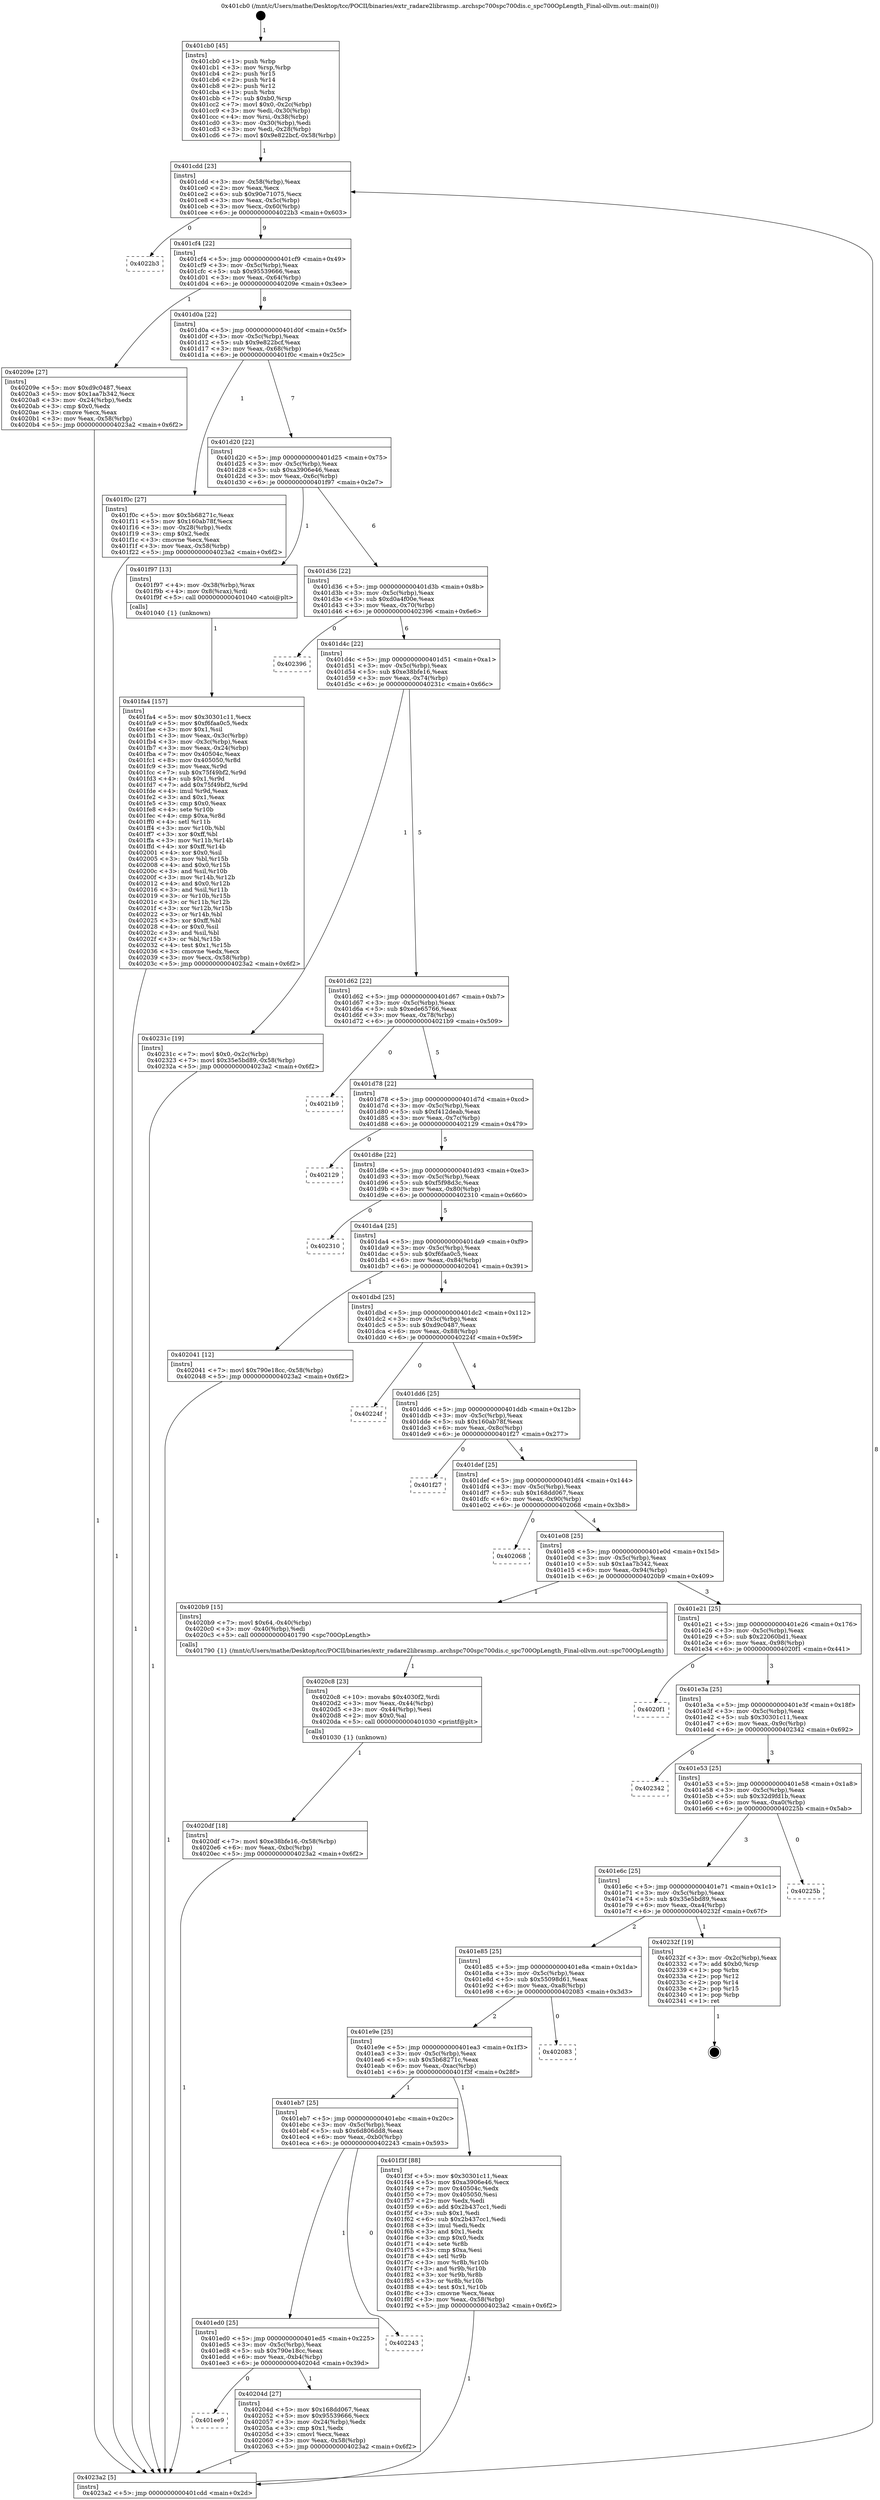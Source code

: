 digraph "0x401cb0" {
  label = "0x401cb0 (/mnt/c/Users/mathe/Desktop/tcc/POCII/binaries/extr_radare2librasmp..archspc700spc700dis.c_spc700OpLength_Final-ollvm.out::main(0))"
  labelloc = "t"
  node[shape=record]

  Entry [label="",width=0.3,height=0.3,shape=circle,fillcolor=black,style=filled]
  "0x401cdd" [label="{
     0x401cdd [23]\l
     | [instrs]\l
     &nbsp;&nbsp;0x401cdd \<+3\>: mov -0x58(%rbp),%eax\l
     &nbsp;&nbsp;0x401ce0 \<+2\>: mov %eax,%ecx\l
     &nbsp;&nbsp;0x401ce2 \<+6\>: sub $0x90e71075,%ecx\l
     &nbsp;&nbsp;0x401ce8 \<+3\>: mov %eax,-0x5c(%rbp)\l
     &nbsp;&nbsp;0x401ceb \<+3\>: mov %ecx,-0x60(%rbp)\l
     &nbsp;&nbsp;0x401cee \<+6\>: je 00000000004022b3 \<main+0x603\>\l
  }"]
  "0x4022b3" [label="{
     0x4022b3\l
  }", style=dashed]
  "0x401cf4" [label="{
     0x401cf4 [22]\l
     | [instrs]\l
     &nbsp;&nbsp;0x401cf4 \<+5\>: jmp 0000000000401cf9 \<main+0x49\>\l
     &nbsp;&nbsp;0x401cf9 \<+3\>: mov -0x5c(%rbp),%eax\l
     &nbsp;&nbsp;0x401cfc \<+5\>: sub $0x95539666,%eax\l
     &nbsp;&nbsp;0x401d01 \<+3\>: mov %eax,-0x64(%rbp)\l
     &nbsp;&nbsp;0x401d04 \<+6\>: je 000000000040209e \<main+0x3ee\>\l
  }"]
  Exit [label="",width=0.3,height=0.3,shape=circle,fillcolor=black,style=filled,peripheries=2]
  "0x40209e" [label="{
     0x40209e [27]\l
     | [instrs]\l
     &nbsp;&nbsp;0x40209e \<+5\>: mov $0xd9c0487,%eax\l
     &nbsp;&nbsp;0x4020a3 \<+5\>: mov $0x1aa7b342,%ecx\l
     &nbsp;&nbsp;0x4020a8 \<+3\>: mov -0x24(%rbp),%edx\l
     &nbsp;&nbsp;0x4020ab \<+3\>: cmp $0x0,%edx\l
     &nbsp;&nbsp;0x4020ae \<+3\>: cmove %ecx,%eax\l
     &nbsp;&nbsp;0x4020b1 \<+3\>: mov %eax,-0x58(%rbp)\l
     &nbsp;&nbsp;0x4020b4 \<+5\>: jmp 00000000004023a2 \<main+0x6f2\>\l
  }"]
  "0x401d0a" [label="{
     0x401d0a [22]\l
     | [instrs]\l
     &nbsp;&nbsp;0x401d0a \<+5\>: jmp 0000000000401d0f \<main+0x5f\>\l
     &nbsp;&nbsp;0x401d0f \<+3\>: mov -0x5c(%rbp),%eax\l
     &nbsp;&nbsp;0x401d12 \<+5\>: sub $0x9e822bcf,%eax\l
     &nbsp;&nbsp;0x401d17 \<+3\>: mov %eax,-0x68(%rbp)\l
     &nbsp;&nbsp;0x401d1a \<+6\>: je 0000000000401f0c \<main+0x25c\>\l
  }"]
  "0x4020df" [label="{
     0x4020df [18]\l
     | [instrs]\l
     &nbsp;&nbsp;0x4020df \<+7\>: movl $0xe38bfe16,-0x58(%rbp)\l
     &nbsp;&nbsp;0x4020e6 \<+6\>: mov %eax,-0xbc(%rbp)\l
     &nbsp;&nbsp;0x4020ec \<+5\>: jmp 00000000004023a2 \<main+0x6f2\>\l
  }"]
  "0x401f0c" [label="{
     0x401f0c [27]\l
     | [instrs]\l
     &nbsp;&nbsp;0x401f0c \<+5\>: mov $0x5b68271c,%eax\l
     &nbsp;&nbsp;0x401f11 \<+5\>: mov $0x160ab78f,%ecx\l
     &nbsp;&nbsp;0x401f16 \<+3\>: mov -0x28(%rbp),%edx\l
     &nbsp;&nbsp;0x401f19 \<+3\>: cmp $0x2,%edx\l
     &nbsp;&nbsp;0x401f1c \<+3\>: cmovne %ecx,%eax\l
     &nbsp;&nbsp;0x401f1f \<+3\>: mov %eax,-0x58(%rbp)\l
     &nbsp;&nbsp;0x401f22 \<+5\>: jmp 00000000004023a2 \<main+0x6f2\>\l
  }"]
  "0x401d20" [label="{
     0x401d20 [22]\l
     | [instrs]\l
     &nbsp;&nbsp;0x401d20 \<+5\>: jmp 0000000000401d25 \<main+0x75\>\l
     &nbsp;&nbsp;0x401d25 \<+3\>: mov -0x5c(%rbp),%eax\l
     &nbsp;&nbsp;0x401d28 \<+5\>: sub $0xa3906e46,%eax\l
     &nbsp;&nbsp;0x401d2d \<+3\>: mov %eax,-0x6c(%rbp)\l
     &nbsp;&nbsp;0x401d30 \<+6\>: je 0000000000401f97 \<main+0x2e7\>\l
  }"]
  "0x4023a2" [label="{
     0x4023a2 [5]\l
     | [instrs]\l
     &nbsp;&nbsp;0x4023a2 \<+5\>: jmp 0000000000401cdd \<main+0x2d\>\l
  }"]
  "0x401cb0" [label="{
     0x401cb0 [45]\l
     | [instrs]\l
     &nbsp;&nbsp;0x401cb0 \<+1\>: push %rbp\l
     &nbsp;&nbsp;0x401cb1 \<+3\>: mov %rsp,%rbp\l
     &nbsp;&nbsp;0x401cb4 \<+2\>: push %r15\l
     &nbsp;&nbsp;0x401cb6 \<+2\>: push %r14\l
     &nbsp;&nbsp;0x401cb8 \<+2\>: push %r12\l
     &nbsp;&nbsp;0x401cba \<+1\>: push %rbx\l
     &nbsp;&nbsp;0x401cbb \<+7\>: sub $0xb0,%rsp\l
     &nbsp;&nbsp;0x401cc2 \<+7\>: movl $0x0,-0x2c(%rbp)\l
     &nbsp;&nbsp;0x401cc9 \<+3\>: mov %edi,-0x30(%rbp)\l
     &nbsp;&nbsp;0x401ccc \<+4\>: mov %rsi,-0x38(%rbp)\l
     &nbsp;&nbsp;0x401cd0 \<+3\>: mov -0x30(%rbp),%edi\l
     &nbsp;&nbsp;0x401cd3 \<+3\>: mov %edi,-0x28(%rbp)\l
     &nbsp;&nbsp;0x401cd6 \<+7\>: movl $0x9e822bcf,-0x58(%rbp)\l
  }"]
  "0x4020c8" [label="{
     0x4020c8 [23]\l
     | [instrs]\l
     &nbsp;&nbsp;0x4020c8 \<+10\>: movabs $0x4030f2,%rdi\l
     &nbsp;&nbsp;0x4020d2 \<+3\>: mov %eax,-0x44(%rbp)\l
     &nbsp;&nbsp;0x4020d5 \<+3\>: mov -0x44(%rbp),%esi\l
     &nbsp;&nbsp;0x4020d8 \<+2\>: mov $0x0,%al\l
     &nbsp;&nbsp;0x4020da \<+5\>: call 0000000000401030 \<printf@plt\>\l
     | [calls]\l
     &nbsp;&nbsp;0x401030 \{1\} (unknown)\l
  }"]
  "0x401f97" [label="{
     0x401f97 [13]\l
     | [instrs]\l
     &nbsp;&nbsp;0x401f97 \<+4\>: mov -0x38(%rbp),%rax\l
     &nbsp;&nbsp;0x401f9b \<+4\>: mov 0x8(%rax),%rdi\l
     &nbsp;&nbsp;0x401f9f \<+5\>: call 0000000000401040 \<atoi@plt\>\l
     | [calls]\l
     &nbsp;&nbsp;0x401040 \{1\} (unknown)\l
  }"]
  "0x401d36" [label="{
     0x401d36 [22]\l
     | [instrs]\l
     &nbsp;&nbsp;0x401d36 \<+5\>: jmp 0000000000401d3b \<main+0x8b\>\l
     &nbsp;&nbsp;0x401d3b \<+3\>: mov -0x5c(%rbp),%eax\l
     &nbsp;&nbsp;0x401d3e \<+5\>: sub $0xd0a4f00e,%eax\l
     &nbsp;&nbsp;0x401d43 \<+3\>: mov %eax,-0x70(%rbp)\l
     &nbsp;&nbsp;0x401d46 \<+6\>: je 0000000000402396 \<main+0x6e6\>\l
  }"]
  "0x401ee9" [label="{
     0x401ee9\l
  }", style=dashed]
  "0x402396" [label="{
     0x402396\l
  }", style=dashed]
  "0x401d4c" [label="{
     0x401d4c [22]\l
     | [instrs]\l
     &nbsp;&nbsp;0x401d4c \<+5\>: jmp 0000000000401d51 \<main+0xa1\>\l
     &nbsp;&nbsp;0x401d51 \<+3\>: mov -0x5c(%rbp),%eax\l
     &nbsp;&nbsp;0x401d54 \<+5\>: sub $0xe38bfe16,%eax\l
     &nbsp;&nbsp;0x401d59 \<+3\>: mov %eax,-0x74(%rbp)\l
     &nbsp;&nbsp;0x401d5c \<+6\>: je 000000000040231c \<main+0x66c\>\l
  }"]
  "0x40204d" [label="{
     0x40204d [27]\l
     | [instrs]\l
     &nbsp;&nbsp;0x40204d \<+5\>: mov $0x168dd067,%eax\l
     &nbsp;&nbsp;0x402052 \<+5\>: mov $0x95539666,%ecx\l
     &nbsp;&nbsp;0x402057 \<+3\>: mov -0x24(%rbp),%edx\l
     &nbsp;&nbsp;0x40205a \<+3\>: cmp $0x1,%edx\l
     &nbsp;&nbsp;0x40205d \<+3\>: cmovl %ecx,%eax\l
     &nbsp;&nbsp;0x402060 \<+3\>: mov %eax,-0x58(%rbp)\l
     &nbsp;&nbsp;0x402063 \<+5\>: jmp 00000000004023a2 \<main+0x6f2\>\l
  }"]
  "0x40231c" [label="{
     0x40231c [19]\l
     | [instrs]\l
     &nbsp;&nbsp;0x40231c \<+7\>: movl $0x0,-0x2c(%rbp)\l
     &nbsp;&nbsp;0x402323 \<+7\>: movl $0x35e5bd89,-0x58(%rbp)\l
     &nbsp;&nbsp;0x40232a \<+5\>: jmp 00000000004023a2 \<main+0x6f2\>\l
  }"]
  "0x401d62" [label="{
     0x401d62 [22]\l
     | [instrs]\l
     &nbsp;&nbsp;0x401d62 \<+5\>: jmp 0000000000401d67 \<main+0xb7\>\l
     &nbsp;&nbsp;0x401d67 \<+3\>: mov -0x5c(%rbp),%eax\l
     &nbsp;&nbsp;0x401d6a \<+5\>: sub $0xede65766,%eax\l
     &nbsp;&nbsp;0x401d6f \<+3\>: mov %eax,-0x78(%rbp)\l
     &nbsp;&nbsp;0x401d72 \<+6\>: je 00000000004021b9 \<main+0x509\>\l
  }"]
  "0x401ed0" [label="{
     0x401ed0 [25]\l
     | [instrs]\l
     &nbsp;&nbsp;0x401ed0 \<+5\>: jmp 0000000000401ed5 \<main+0x225\>\l
     &nbsp;&nbsp;0x401ed5 \<+3\>: mov -0x5c(%rbp),%eax\l
     &nbsp;&nbsp;0x401ed8 \<+5\>: sub $0x790e18cc,%eax\l
     &nbsp;&nbsp;0x401edd \<+6\>: mov %eax,-0xb4(%rbp)\l
     &nbsp;&nbsp;0x401ee3 \<+6\>: je 000000000040204d \<main+0x39d\>\l
  }"]
  "0x4021b9" [label="{
     0x4021b9\l
  }", style=dashed]
  "0x401d78" [label="{
     0x401d78 [22]\l
     | [instrs]\l
     &nbsp;&nbsp;0x401d78 \<+5\>: jmp 0000000000401d7d \<main+0xcd\>\l
     &nbsp;&nbsp;0x401d7d \<+3\>: mov -0x5c(%rbp),%eax\l
     &nbsp;&nbsp;0x401d80 \<+5\>: sub $0xf412deab,%eax\l
     &nbsp;&nbsp;0x401d85 \<+3\>: mov %eax,-0x7c(%rbp)\l
     &nbsp;&nbsp;0x401d88 \<+6\>: je 0000000000402129 \<main+0x479\>\l
  }"]
  "0x402243" [label="{
     0x402243\l
  }", style=dashed]
  "0x402129" [label="{
     0x402129\l
  }", style=dashed]
  "0x401d8e" [label="{
     0x401d8e [22]\l
     | [instrs]\l
     &nbsp;&nbsp;0x401d8e \<+5\>: jmp 0000000000401d93 \<main+0xe3\>\l
     &nbsp;&nbsp;0x401d93 \<+3\>: mov -0x5c(%rbp),%eax\l
     &nbsp;&nbsp;0x401d96 \<+5\>: sub $0xf5f98d3c,%eax\l
     &nbsp;&nbsp;0x401d9b \<+3\>: mov %eax,-0x80(%rbp)\l
     &nbsp;&nbsp;0x401d9e \<+6\>: je 0000000000402310 \<main+0x660\>\l
  }"]
  "0x401fa4" [label="{
     0x401fa4 [157]\l
     | [instrs]\l
     &nbsp;&nbsp;0x401fa4 \<+5\>: mov $0x30301c11,%ecx\l
     &nbsp;&nbsp;0x401fa9 \<+5\>: mov $0xf6faa0c5,%edx\l
     &nbsp;&nbsp;0x401fae \<+3\>: mov $0x1,%sil\l
     &nbsp;&nbsp;0x401fb1 \<+3\>: mov %eax,-0x3c(%rbp)\l
     &nbsp;&nbsp;0x401fb4 \<+3\>: mov -0x3c(%rbp),%eax\l
     &nbsp;&nbsp;0x401fb7 \<+3\>: mov %eax,-0x24(%rbp)\l
     &nbsp;&nbsp;0x401fba \<+7\>: mov 0x40504c,%eax\l
     &nbsp;&nbsp;0x401fc1 \<+8\>: mov 0x405050,%r8d\l
     &nbsp;&nbsp;0x401fc9 \<+3\>: mov %eax,%r9d\l
     &nbsp;&nbsp;0x401fcc \<+7\>: sub $0x75f49bf2,%r9d\l
     &nbsp;&nbsp;0x401fd3 \<+4\>: sub $0x1,%r9d\l
     &nbsp;&nbsp;0x401fd7 \<+7\>: add $0x75f49bf2,%r9d\l
     &nbsp;&nbsp;0x401fde \<+4\>: imul %r9d,%eax\l
     &nbsp;&nbsp;0x401fe2 \<+3\>: and $0x1,%eax\l
     &nbsp;&nbsp;0x401fe5 \<+3\>: cmp $0x0,%eax\l
     &nbsp;&nbsp;0x401fe8 \<+4\>: sete %r10b\l
     &nbsp;&nbsp;0x401fec \<+4\>: cmp $0xa,%r8d\l
     &nbsp;&nbsp;0x401ff0 \<+4\>: setl %r11b\l
     &nbsp;&nbsp;0x401ff4 \<+3\>: mov %r10b,%bl\l
     &nbsp;&nbsp;0x401ff7 \<+3\>: xor $0xff,%bl\l
     &nbsp;&nbsp;0x401ffa \<+3\>: mov %r11b,%r14b\l
     &nbsp;&nbsp;0x401ffd \<+4\>: xor $0xff,%r14b\l
     &nbsp;&nbsp;0x402001 \<+4\>: xor $0x0,%sil\l
     &nbsp;&nbsp;0x402005 \<+3\>: mov %bl,%r15b\l
     &nbsp;&nbsp;0x402008 \<+4\>: and $0x0,%r15b\l
     &nbsp;&nbsp;0x40200c \<+3\>: and %sil,%r10b\l
     &nbsp;&nbsp;0x40200f \<+3\>: mov %r14b,%r12b\l
     &nbsp;&nbsp;0x402012 \<+4\>: and $0x0,%r12b\l
     &nbsp;&nbsp;0x402016 \<+3\>: and %sil,%r11b\l
     &nbsp;&nbsp;0x402019 \<+3\>: or %r10b,%r15b\l
     &nbsp;&nbsp;0x40201c \<+3\>: or %r11b,%r12b\l
     &nbsp;&nbsp;0x40201f \<+3\>: xor %r12b,%r15b\l
     &nbsp;&nbsp;0x402022 \<+3\>: or %r14b,%bl\l
     &nbsp;&nbsp;0x402025 \<+3\>: xor $0xff,%bl\l
     &nbsp;&nbsp;0x402028 \<+4\>: or $0x0,%sil\l
     &nbsp;&nbsp;0x40202c \<+3\>: and %sil,%bl\l
     &nbsp;&nbsp;0x40202f \<+3\>: or %bl,%r15b\l
     &nbsp;&nbsp;0x402032 \<+4\>: test $0x1,%r15b\l
     &nbsp;&nbsp;0x402036 \<+3\>: cmovne %edx,%ecx\l
     &nbsp;&nbsp;0x402039 \<+3\>: mov %ecx,-0x58(%rbp)\l
     &nbsp;&nbsp;0x40203c \<+5\>: jmp 00000000004023a2 \<main+0x6f2\>\l
  }"]
  "0x402310" [label="{
     0x402310\l
  }", style=dashed]
  "0x401da4" [label="{
     0x401da4 [25]\l
     | [instrs]\l
     &nbsp;&nbsp;0x401da4 \<+5\>: jmp 0000000000401da9 \<main+0xf9\>\l
     &nbsp;&nbsp;0x401da9 \<+3\>: mov -0x5c(%rbp),%eax\l
     &nbsp;&nbsp;0x401dac \<+5\>: sub $0xf6faa0c5,%eax\l
     &nbsp;&nbsp;0x401db1 \<+6\>: mov %eax,-0x84(%rbp)\l
     &nbsp;&nbsp;0x401db7 \<+6\>: je 0000000000402041 \<main+0x391\>\l
  }"]
  "0x401eb7" [label="{
     0x401eb7 [25]\l
     | [instrs]\l
     &nbsp;&nbsp;0x401eb7 \<+5\>: jmp 0000000000401ebc \<main+0x20c\>\l
     &nbsp;&nbsp;0x401ebc \<+3\>: mov -0x5c(%rbp),%eax\l
     &nbsp;&nbsp;0x401ebf \<+5\>: sub $0x6d806dd8,%eax\l
     &nbsp;&nbsp;0x401ec4 \<+6\>: mov %eax,-0xb0(%rbp)\l
     &nbsp;&nbsp;0x401eca \<+6\>: je 0000000000402243 \<main+0x593\>\l
  }"]
  "0x402041" [label="{
     0x402041 [12]\l
     | [instrs]\l
     &nbsp;&nbsp;0x402041 \<+7\>: movl $0x790e18cc,-0x58(%rbp)\l
     &nbsp;&nbsp;0x402048 \<+5\>: jmp 00000000004023a2 \<main+0x6f2\>\l
  }"]
  "0x401dbd" [label="{
     0x401dbd [25]\l
     | [instrs]\l
     &nbsp;&nbsp;0x401dbd \<+5\>: jmp 0000000000401dc2 \<main+0x112\>\l
     &nbsp;&nbsp;0x401dc2 \<+3\>: mov -0x5c(%rbp),%eax\l
     &nbsp;&nbsp;0x401dc5 \<+5\>: sub $0xd9c0487,%eax\l
     &nbsp;&nbsp;0x401dca \<+6\>: mov %eax,-0x88(%rbp)\l
     &nbsp;&nbsp;0x401dd0 \<+6\>: je 000000000040224f \<main+0x59f\>\l
  }"]
  "0x401f3f" [label="{
     0x401f3f [88]\l
     | [instrs]\l
     &nbsp;&nbsp;0x401f3f \<+5\>: mov $0x30301c11,%eax\l
     &nbsp;&nbsp;0x401f44 \<+5\>: mov $0xa3906e46,%ecx\l
     &nbsp;&nbsp;0x401f49 \<+7\>: mov 0x40504c,%edx\l
     &nbsp;&nbsp;0x401f50 \<+7\>: mov 0x405050,%esi\l
     &nbsp;&nbsp;0x401f57 \<+2\>: mov %edx,%edi\l
     &nbsp;&nbsp;0x401f59 \<+6\>: add $0x2b437cc1,%edi\l
     &nbsp;&nbsp;0x401f5f \<+3\>: sub $0x1,%edi\l
     &nbsp;&nbsp;0x401f62 \<+6\>: sub $0x2b437cc1,%edi\l
     &nbsp;&nbsp;0x401f68 \<+3\>: imul %edi,%edx\l
     &nbsp;&nbsp;0x401f6b \<+3\>: and $0x1,%edx\l
     &nbsp;&nbsp;0x401f6e \<+3\>: cmp $0x0,%edx\l
     &nbsp;&nbsp;0x401f71 \<+4\>: sete %r8b\l
     &nbsp;&nbsp;0x401f75 \<+3\>: cmp $0xa,%esi\l
     &nbsp;&nbsp;0x401f78 \<+4\>: setl %r9b\l
     &nbsp;&nbsp;0x401f7c \<+3\>: mov %r8b,%r10b\l
     &nbsp;&nbsp;0x401f7f \<+3\>: and %r9b,%r10b\l
     &nbsp;&nbsp;0x401f82 \<+3\>: xor %r9b,%r8b\l
     &nbsp;&nbsp;0x401f85 \<+3\>: or %r8b,%r10b\l
     &nbsp;&nbsp;0x401f88 \<+4\>: test $0x1,%r10b\l
     &nbsp;&nbsp;0x401f8c \<+3\>: cmovne %ecx,%eax\l
     &nbsp;&nbsp;0x401f8f \<+3\>: mov %eax,-0x58(%rbp)\l
     &nbsp;&nbsp;0x401f92 \<+5\>: jmp 00000000004023a2 \<main+0x6f2\>\l
  }"]
  "0x40224f" [label="{
     0x40224f\l
  }", style=dashed]
  "0x401dd6" [label="{
     0x401dd6 [25]\l
     | [instrs]\l
     &nbsp;&nbsp;0x401dd6 \<+5\>: jmp 0000000000401ddb \<main+0x12b\>\l
     &nbsp;&nbsp;0x401ddb \<+3\>: mov -0x5c(%rbp),%eax\l
     &nbsp;&nbsp;0x401dde \<+5\>: sub $0x160ab78f,%eax\l
     &nbsp;&nbsp;0x401de3 \<+6\>: mov %eax,-0x8c(%rbp)\l
     &nbsp;&nbsp;0x401de9 \<+6\>: je 0000000000401f27 \<main+0x277\>\l
  }"]
  "0x401e9e" [label="{
     0x401e9e [25]\l
     | [instrs]\l
     &nbsp;&nbsp;0x401e9e \<+5\>: jmp 0000000000401ea3 \<main+0x1f3\>\l
     &nbsp;&nbsp;0x401ea3 \<+3\>: mov -0x5c(%rbp),%eax\l
     &nbsp;&nbsp;0x401ea6 \<+5\>: sub $0x5b68271c,%eax\l
     &nbsp;&nbsp;0x401eab \<+6\>: mov %eax,-0xac(%rbp)\l
     &nbsp;&nbsp;0x401eb1 \<+6\>: je 0000000000401f3f \<main+0x28f\>\l
  }"]
  "0x401f27" [label="{
     0x401f27\l
  }", style=dashed]
  "0x401def" [label="{
     0x401def [25]\l
     | [instrs]\l
     &nbsp;&nbsp;0x401def \<+5\>: jmp 0000000000401df4 \<main+0x144\>\l
     &nbsp;&nbsp;0x401df4 \<+3\>: mov -0x5c(%rbp),%eax\l
     &nbsp;&nbsp;0x401df7 \<+5\>: sub $0x168dd067,%eax\l
     &nbsp;&nbsp;0x401dfc \<+6\>: mov %eax,-0x90(%rbp)\l
     &nbsp;&nbsp;0x401e02 \<+6\>: je 0000000000402068 \<main+0x3b8\>\l
  }"]
  "0x402083" [label="{
     0x402083\l
  }", style=dashed]
  "0x402068" [label="{
     0x402068\l
  }", style=dashed]
  "0x401e08" [label="{
     0x401e08 [25]\l
     | [instrs]\l
     &nbsp;&nbsp;0x401e08 \<+5\>: jmp 0000000000401e0d \<main+0x15d\>\l
     &nbsp;&nbsp;0x401e0d \<+3\>: mov -0x5c(%rbp),%eax\l
     &nbsp;&nbsp;0x401e10 \<+5\>: sub $0x1aa7b342,%eax\l
     &nbsp;&nbsp;0x401e15 \<+6\>: mov %eax,-0x94(%rbp)\l
     &nbsp;&nbsp;0x401e1b \<+6\>: je 00000000004020b9 \<main+0x409\>\l
  }"]
  "0x401e85" [label="{
     0x401e85 [25]\l
     | [instrs]\l
     &nbsp;&nbsp;0x401e85 \<+5\>: jmp 0000000000401e8a \<main+0x1da\>\l
     &nbsp;&nbsp;0x401e8a \<+3\>: mov -0x5c(%rbp),%eax\l
     &nbsp;&nbsp;0x401e8d \<+5\>: sub $0x55098d61,%eax\l
     &nbsp;&nbsp;0x401e92 \<+6\>: mov %eax,-0xa8(%rbp)\l
     &nbsp;&nbsp;0x401e98 \<+6\>: je 0000000000402083 \<main+0x3d3\>\l
  }"]
  "0x4020b9" [label="{
     0x4020b9 [15]\l
     | [instrs]\l
     &nbsp;&nbsp;0x4020b9 \<+7\>: movl $0x64,-0x40(%rbp)\l
     &nbsp;&nbsp;0x4020c0 \<+3\>: mov -0x40(%rbp),%edi\l
     &nbsp;&nbsp;0x4020c3 \<+5\>: call 0000000000401790 \<spc700OpLength\>\l
     | [calls]\l
     &nbsp;&nbsp;0x401790 \{1\} (/mnt/c/Users/mathe/Desktop/tcc/POCII/binaries/extr_radare2librasmp..archspc700spc700dis.c_spc700OpLength_Final-ollvm.out::spc700OpLength)\l
  }"]
  "0x401e21" [label="{
     0x401e21 [25]\l
     | [instrs]\l
     &nbsp;&nbsp;0x401e21 \<+5\>: jmp 0000000000401e26 \<main+0x176\>\l
     &nbsp;&nbsp;0x401e26 \<+3\>: mov -0x5c(%rbp),%eax\l
     &nbsp;&nbsp;0x401e29 \<+5\>: sub $0x22060bd1,%eax\l
     &nbsp;&nbsp;0x401e2e \<+6\>: mov %eax,-0x98(%rbp)\l
     &nbsp;&nbsp;0x401e34 \<+6\>: je 00000000004020f1 \<main+0x441\>\l
  }"]
  "0x40232f" [label="{
     0x40232f [19]\l
     | [instrs]\l
     &nbsp;&nbsp;0x40232f \<+3\>: mov -0x2c(%rbp),%eax\l
     &nbsp;&nbsp;0x402332 \<+7\>: add $0xb0,%rsp\l
     &nbsp;&nbsp;0x402339 \<+1\>: pop %rbx\l
     &nbsp;&nbsp;0x40233a \<+2\>: pop %r12\l
     &nbsp;&nbsp;0x40233c \<+2\>: pop %r14\l
     &nbsp;&nbsp;0x40233e \<+2\>: pop %r15\l
     &nbsp;&nbsp;0x402340 \<+1\>: pop %rbp\l
     &nbsp;&nbsp;0x402341 \<+1\>: ret\l
  }"]
  "0x4020f1" [label="{
     0x4020f1\l
  }", style=dashed]
  "0x401e3a" [label="{
     0x401e3a [25]\l
     | [instrs]\l
     &nbsp;&nbsp;0x401e3a \<+5\>: jmp 0000000000401e3f \<main+0x18f\>\l
     &nbsp;&nbsp;0x401e3f \<+3\>: mov -0x5c(%rbp),%eax\l
     &nbsp;&nbsp;0x401e42 \<+5\>: sub $0x30301c11,%eax\l
     &nbsp;&nbsp;0x401e47 \<+6\>: mov %eax,-0x9c(%rbp)\l
     &nbsp;&nbsp;0x401e4d \<+6\>: je 0000000000402342 \<main+0x692\>\l
  }"]
  "0x401e6c" [label="{
     0x401e6c [25]\l
     | [instrs]\l
     &nbsp;&nbsp;0x401e6c \<+5\>: jmp 0000000000401e71 \<main+0x1c1\>\l
     &nbsp;&nbsp;0x401e71 \<+3\>: mov -0x5c(%rbp),%eax\l
     &nbsp;&nbsp;0x401e74 \<+5\>: sub $0x35e5bd89,%eax\l
     &nbsp;&nbsp;0x401e79 \<+6\>: mov %eax,-0xa4(%rbp)\l
     &nbsp;&nbsp;0x401e7f \<+6\>: je 000000000040232f \<main+0x67f\>\l
  }"]
  "0x402342" [label="{
     0x402342\l
  }", style=dashed]
  "0x401e53" [label="{
     0x401e53 [25]\l
     | [instrs]\l
     &nbsp;&nbsp;0x401e53 \<+5\>: jmp 0000000000401e58 \<main+0x1a8\>\l
     &nbsp;&nbsp;0x401e58 \<+3\>: mov -0x5c(%rbp),%eax\l
     &nbsp;&nbsp;0x401e5b \<+5\>: sub $0x32d9fd1b,%eax\l
     &nbsp;&nbsp;0x401e60 \<+6\>: mov %eax,-0xa0(%rbp)\l
     &nbsp;&nbsp;0x401e66 \<+6\>: je 000000000040225b \<main+0x5ab\>\l
  }"]
  "0x40225b" [label="{
     0x40225b\l
  }", style=dashed]
  Entry -> "0x401cb0" [label=" 1"]
  "0x401cdd" -> "0x4022b3" [label=" 0"]
  "0x401cdd" -> "0x401cf4" [label=" 9"]
  "0x40232f" -> Exit [label=" 1"]
  "0x401cf4" -> "0x40209e" [label=" 1"]
  "0x401cf4" -> "0x401d0a" [label=" 8"]
  "0x40231c" -> "0x4023a2" [label=" 1"]
  "0x401d0a" -> "0x401f0c" [label=" 1"]
  "0x401d0a" -> "0x401d20" [label=" 7"]
  "0x401f0c" -> "0x4023a2" [label=" 1"]
  "0x401cb0" -> "0x401cdd" [label=" 1"]
  "0x4023a2" -> "0x401cdd" [label=" 8"]
  "0x4020df" -> "0x4023a2" [label=" 1"]
  "0x401d20" -> "0x401f97" [label=" 1"]
  "0x401d20" -> "0x401d36" [label=" 6"]
  "0x4020c8" -> "0x4020df" [label=" 1"]
  "0x401d36" -> "0x402396" [label=" 0"]
  "0x401d36" -> "0x401d4c" [label=" 6"]
  "0x4020b9" -> "0x4020c8" [label=" 1"]
  "0x401d4c" -> "0x40231c" [label=" 1"]
  "0x401d4c" -> "0x401d62" [label=" 5"]
  "0x40209e" -> "0x4023a2" [label=" 1"]
  "0x401d62" -> "0x4021b9" [label=" 0"]
  "0x401d62" -> "0x401d78" [label=" 5"]
  "0x401ed0" -> "0x401ee9" [label=" 0"]
  "0x401d78" -> "0x402129" [label=" 0"]
  "0x401d78" -> "0x401d8e" [label=" 5"]
  "0x401ed0" -> "0x40204d" [label=" 1"]
  "0x401d8e" -> "0x402310" [label=" 0"]
  "0x401d8e" -> "0x401da4" [label=" 5"]
  "0x401eb7" -> "0x401ed0" [label=" 1"]
  "0x401da4" -> "0x402041" [label=" 1"]
  "0x401da4" -> "0x401dbd" [label=" 4"]
  "0x401eb7" -> "0x402243" [label=" 0"]
  "0x401dbd" -> "0x40224f" [label=" 0"]
  "0x401dbd" -> "0x401dd6" [label=" 4"]
  "0x40204d" -> "0x4023a2" [label=" 1"]
  "0x401dd6" -> "0x401f27" [label=" 0"]
  "0x401dd6" -> "0x401def" [label=" 4"]
  "0x401fa4" -> "0x4023a2" [label=" 1"]
  "0x401def" -> "0x402068" [label=" 0"]
  "0x401def" -> "0x401e08" [label=" 4"]
  "0x401f97" -> "0x401fa4" [label=" 1"]
  "0x401e08" -> "0x4020b9" [label=" 1"]
  "0x401e08" -> "0x401e21" [label=" 3"]
  "0x401e9e" -> "0x401eb7" [label=" 1"]
  "0x401e21" -> "0x4020f1" [label=" 0"]
  "0x401e21" -> "0x401e3a" [label=" 3"]
  "0x401e9e" -> "0x401f3f" [label=" 1"]
  "0x401e3a" -> "0x402342" [label=" 0"]
  "0x401e3a" -> "0x401e53" [label=" 3"]
  "0x401e85" -> "0x401e9e" [label=" 2"]
  "0x401e53" -> "0x40225b" [label=" 0"]
  "0x401e53" -> "0x401e6c" [label=" 3"]
  "0x402041" -> "0x4023a2" [label=" 1"]
  "0x401e6c" -> "0x40232f" [label=" 1"]
  "0x401e6c" -> "0x401e85" [label=" 2"]
  "0x401f3f" -> "0x4023a2" [label=" 1"]
  "0x401e85" -> "0x402083" [label=" 0"]
}
